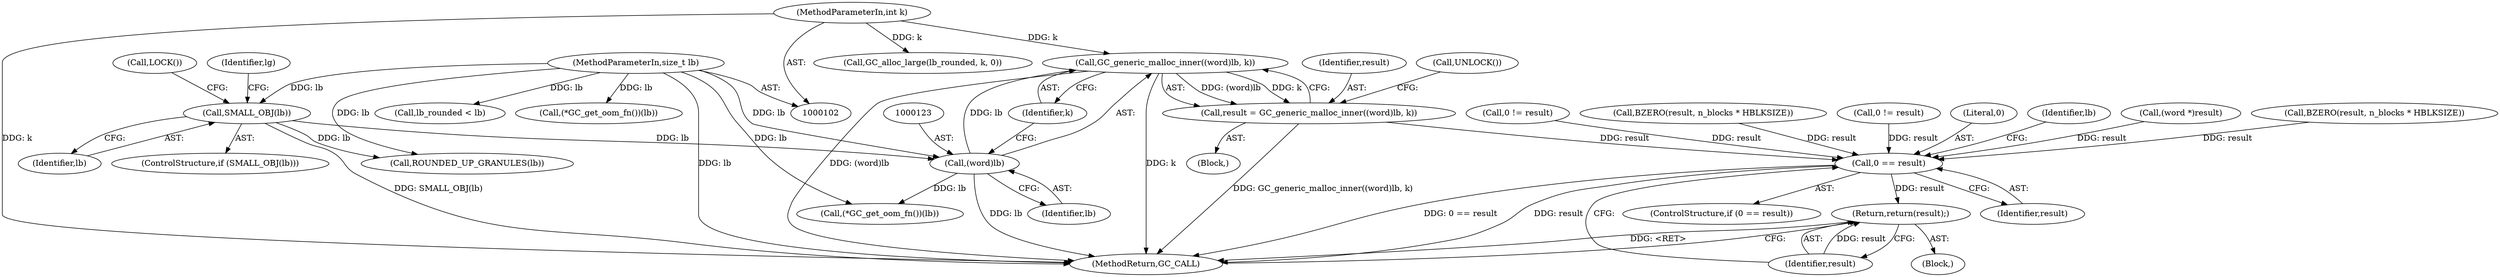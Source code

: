 digraph "0_bdwgc_be9df82919960214ee4b9d3313523bff44fd99e1@API" {
"1000121" [label="(Call,GC_generic_malloc_inner((word)lb, k))"];
"1000122" [label="(Call,(word)lb)"];
"1000115" [label="(Call,SMALL_OBJ(lb))"];
"1000103" [label="(MethodParameterIn,size_t lb)"];
"1000104" [label="(MethodParameterIn,int k)"];
"1000119" [label="(Call,result = GC_generic_malloc_inner((word)lb, k))"];
"1000238" [label="(Call,0 == result)"];
"1000247" [label="(Return,return(result);)"];
"1000249" [label="(MethodReturn,GC_CALL)"];
"1000239" [label="(Literal,0)"];
"1000122" [label="(Call,(word)lb)"];
"1000248" [label="(Identifier,result)"];
"1000240" [label="(Identifier,result)"];
"1000124" [label="(Identifier,lb)"];
"1000116" [label="(Identifier,lb)"];
"1000244" [label="(Identifier,lb)"];
"1000210" [label="(Call,(word *)result)"];
"1000118" [label="(Call,LOCK())"];
"1000126" [label="(Call,UNLOCK())"];
"1000232" [label="(Call,BZERO(result, n_blocks * HBLKSIZE))"];
"1000246" [label="(Block,)"];
"1000104" [label="(MethodParameterIn,int k)"];
"1000228" [label="(Call,0 != result)"];
"1000142" [label="(Call,lb_rounded < lb)"];
"1000176" [label="(Call,BZERO(result, n_blocks * HBLKSIZE))"];
"1000103" [label="(MethodParameterIn,size_t lb)"];
"1000125" [label="(Identifier,k)"];
"1000237" [label="(ControlStructure,if (0 == result))"];
"1000146" [label="(Call,(*GC_get_oom_fn())(lb))"];
"1000115" [label="(Call,SMALL_OBJ(lb))"];
"1000169" [label="(Call,0 != result)"];
"1000120" [label="(Identifier,result)"];
"1000134" [label="(Identifier,lg)"];
"1000238" [label="(Call,0 == result)"];
"1000135" [label="(Call,ROUNDED_UP_GRANULES(lb))"];
"1000121" [label="(Call,GC_generic_malloc_inner((word)lb, k))"];
"1000114" [label="(ControlStructure,if (SMALL_OBJ(lb)))"];
"1000164" [label="(Call,GC_alloc_large(lb_rounded, k, 0))"];
"1000117" [label="(Block,)"];
"1000247" [label="(Return,return(result);)"];
"1000243" [label="(Call,(*GC_get_oom_fn())(lb))"];
"1000119" [label="(Call,result = GC_generic_malloc_inner((word)lb, k))"];
"1000121" -> "1000119"  [label="AST: "];
"1000121" -> "1000125"  [label="CFG: "];
"1000122" -> "1000121"  [label="AST: "];
"1000125" -> "1000121"  [label="AST: "];
"1000119" -> "1000121"  [label="CFG: "];
"1000121" -> "1000249"  [label="DDG: k"];
"1000121" -> "1000249"  [label="DDG: (word)lb"];
"1000121" -> "1000119"  [label="DDG: (word)lb"];
"1000121" -> "1000119"  [label="DDG: k"];
"1000122" -> "1000121"  [label="DDG: lb"];
"1000104" -> "1000121"  [label="DDG: k"];
"1000122" -> "1000124"  [label="CFG: "];
"1000123" -> "1000122"  [label="AST: "];
"1000124" -> "1000122"  [label="AST: "];
"1000125" -> "1000122"  [label="CFG: "];
"1000122" -> "1000249"  [label="DDG: lb"];
"1000115" -> "1000122"  [label="DDG: lb"];
"1000103" -> "1000122"  [label="DDG: lb"];
"1000122" -> "1000243"  [label="DDG: lb"];
"1000115" -> "1000114"  [label="AST: "];
"1000115" -> "1000116"  [label="CFG: "];
"1000116" -> "1000115"  [label="AST: "];
"1000118" -> "1000115"  [label="CFG: "];
"1000134" -> "1000115"  [label="CFG: "];
"1000115" -> "1000249"  [label="DDG: SMALL_OBJ(lb)"];
"1000103" -> "1000115"  [label="DDG: lb"];
"1000115" -> "1000135"  [label="DDG: lb"];
"1000103" -> "1000102"  [label="AST: "];
"1000103" -> "1000249"  [label="DDG: lb"];
"1000103" -> "1000135"  [label="DDG: lb"];
"1000103" -> "1000142"  [label="DDG: lb"];
"1000103" -> "1000146"  [label="DDG: lb"];
"1000103" -> "1000243"  [label="DDG: lb"];
"1000104" -> "1000102"  [label="AST: "];
"1000104" -> "1000249"  [label="DDG: k"];
"1000104" -> "1000164"  [label="DDG: k"];
"1000119" -> "1000117"  [label="AST: "];
"1000120" -> "1000119"  [label="AST: "];
"1000126" -> "1000119"  [label="CFG: "];
"1000119" -> "1000249"  [label="DDG: GC_generic_malloc_inner((word)lb, k)"];
"1000119" -> "1000238"  [label="DDG: result"];
"1000238" -> "1000237"  [label="AST: "];
"1000238" -> "1000240"  [label="CFG: "];
"1000239" -> "1000238"  [label="AST: "];
"1000240" -> "1000238"  [label="AST: "];
"1000244" -> "1000238"  [label="CFG: "];
"1000248" -> "1000238"  [label="CFG: "];
"1000238" -> "1000249"  [label="DDG: result"];
"1000238" -> "1000249"  [label="DDG: 0 == result"];
"1000232" -> "1000238"  [label="DDG: result"];
"1000210" -> "1000238"  [label="DDG: result"];
"1000176" -> "1000238"  [label="DDG: result"];
"1000228" -> "1000238"  [label="DDG: result"];
"1000169" -> "1000238"  [label="DDG: result"];
"1000238" -> "1000247"  [label="DDG: result"];
"1000247" -> "1000246"  [label="AST: "];
"1000247" -> "1000248"  [label="CFG: "];
"1000248" -> "1000247"  [label="AST: "];
"1000249" -> "1000247"  [label="CFG: "];
"1000247" -> "1000249"  [label="DDG: <RET>"];
"1000248" -> "1000247"  [label="DDG: result"];
}
